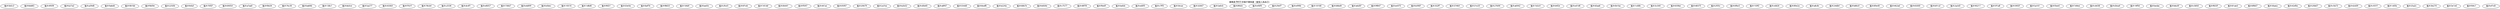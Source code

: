 digraph G {
graph [fontname="Tahoma"];
labelloc="t";
label="業務員 f8833 的客戶關係圖（被保人為自己）";
node [height=0.1,fontname="Tahoma"];
"客戶5b5c3" "客戶5b5c3" [len=0.1];
"客戶8dd65" "客戶8dd65" [len=0.1];
"客戶495f4" "客戶495f4" [len=0.1];
"客戶b27a2" "客戶b27a2" [len=0.1];
"客戶a39d6" "客戶a39d6" [len=0.1];
"客戶9abdd" "客戶9abdd" [len=0.1];
"客戶981bb" "客戶981bb" [len=0.1];
"客戶fb09e" "客戶fb09e" [len=0.1];
"客戶2250b" "客戶2250b" [len=0.1];
"客戶fefa3" "客戶fefa3" [len=0.1];
"客戶70f2f" "客戶70f2f" [len=0.1];
"客戶69054" "客戶69054" [len=0.1];
"客戶a7aa0" "客戶a7aa0" [len=0.1];
"客戶f0b34" "客戶f0b34" [len=0.1];
"客戶76c30" "客戶76c30" [len=0.1];
"客戶ba84b" "客戶ba84b" [len=0.1];
"客戶138c1" "客戶138c1" [len=0.1];
"客戶bb3ce" "客戶bb3ce" [len=0.1];
"客戶5a277" "客戶5a277" [len=0.1];
"客戶43364" "客戶43364" [len=0.1];
"客戶f7b1f" "客戶f7b1f" [len=0.1];
"客戶78cb4" "客戶78cb4" [len=0.1];
"客戶c2536" "客戶c2536" [len=0.1];
"客戶dc4f1" "客戶dc4f1" [len=0.1];
"客戶e8057" "客戶e8057" [len=0.1];
"客戶736b7" "客戶736b7" [len=0.1];
"客戶eb899" "客戶eb899" [len=0.1];
"客戶b3bec" "客戶b3bec" [len=0.1];
"客戶10516" "客戶10516" [len=0.1];
"客戶1d8d0" "客戶1d8d0" [len=0.1];
"客戶f6f21" "客戶f6f21" [len=0.1];
"客戶03e9a" "客戶03e9a" [len=0.1];
"客戶8af7b" "客戶8af7b" [len=0.1];
"客戶f8833" "客戶f8833" [len=0.1];
"客戶1bfa9" "客戶1bfa9" [len=0.1];
"客戶ba43c" "客戶ba43c" [len=0.1];
"客戶2fce5" "客戶2fce5" [len=0.1];
"客戶6f1eb" "客戶6f1eb" [len=0.1];
"客戶7d1dd" "客戶7d1dd" [len=0.1];
"客戶06441" "客戶06441" [len=0.1];
"客戶ff397" "客戶ff397" [len=0.1];
"客戶441ac" "客戶441ac" [len=0.1];
"客戶05f47" "客戶05f47" [len=0.1];
"客戶20679" "客戶20679" [len=0.1];
"客戶2a7ea" "客戶2a7ea" [len=0.1];
"客戶b2b32" "客戶b2b32" [len=0.1];
"客戶d3b40" "客戶d3b40" [len=0.1];
"客戶a8f47" "客戶a8f47" [len=0.1];
"客戶554d0" "客戶554d0" [len=0.1];
"客戶8eaf8" "客戶8eaf8" [len=0.1];
"客戶b224a" "客戶b224a" [len=0.1];
"客戶68b7e" "客戶68b7e" [len=0.1];
"客戶b004e" "客戶b004e" [len=0.1];
"客戶c7577" "客戶c7577" [len=0.1];
"客戶48f78" "客戶48f78" [len=0.1];
"客戶f6e6f" "客戶f6e6f" [len=0.1];
"客戶6a0dc" "客戶6a0dc" [len=0.1];
"客戶ed0f3" "客戶ed0f3" [len=0.1];
"客戶c7ff3" "客戶c7ff3" [len=0.1];
"客戶56cac" "客戶56cac" [len=0.1];
"客戶32667" "客戶32667" [len=0.1];
"客戶5a0cb" "客戶5a0cb" [len=0.1];
"客戶8fdcb" "客戶8fdcb" [len=0.1];
"客戶e96f5" "客戶e96f5" [len=0.1];
"客戶29ef7" "客戶29ef7" [len=0.1];
"客戶e9f4b" "客戶e9f4b" [len=0.1];
"客戶10168" "客戶10168" [len=0.1];
"客戶68bd4" "客戶68bd4" [len=0.1];
"客戶a6d5f" "客戶a6d5f" [len=0.1];
"客戶9f847" "客戶9f847" [len=0.1];
"客戶ee975" "客戶ee975" [len=0.1];
"客戶b396f" "客戶b396f" [len=0.1];
"客戶332ff" "客戶332ff" [len=0.1];
"客戶37464" "客戶37464" [len=0.1];
"客戶31e33" "客戶31e33" [len=0.1];
"客戶27b94" "客戶27b94" [len=0.1];
"客戶a6942" "客戶a6942" [len=0.1];
"客戶1b3c4" "客戶1b3c4" [len=0.1];
"客戶64f2e" "客戶64f2e" [len=0.1];
"客戶ed1d6" "客戶ed1d6" [len=0.1];
"客戶60aa6" "客戶60aa6" [len=0.1];
"客戶0b1ba" "客戶0b1ba" [len=0.1];
"客戶1c68b" "客戶1c68b" [len=0.1];
"客戶3c344" "客戶3c344" [len=0.1];
"客戶659be" "客戶659be" [len=0.1];
"客戶48375" "客戶48375" [len=0.1];
"客戶2f35c" "客戶2f35c" [len=0.1];
"客戶6f6e3" "客戶6f6e3" [len=0.1];
"客戶159f2" "客戶159f2" [len=0.1];
"客戶c6826" "客戶c6826" [len=0.1];
"客戶89e2a" "客戶89e2a" [len=0.1];
"客戶a8c8c" "客戶a8c8c" [len=0.1];
"客戶24db4" "客戶24db4" [len=0.1];
"客戶b86c0" "客戶b86c0" [len=0.1];
"客戶89e40" "客戶89e40" [len=0.1];
"客戶462ad" "客戶462ad" [len=0.1];
"客戶65000" "客戶65000" [len=0.1];
"客戶b91cd" "客戶b91cd" [len=0.1];
"客戶2a2d3" "客戶2a2d3" [len=0.1];
"客戶90211" "客戶90211" [len=0.1];
"客戶5f1a8" "客戶5f1a8" [len=0.1];
"客戶5905f" "客戶5905f" [len=0.1];
"客戶5a161" "客戶5a161" [len=0.1];
"客戶f3ee0" "客戶f3ee0" [len=0.1];
"客戶7d4ee" "客戶7d4ee" [len=0.1];
"客戶cb038" "客戶cb038" [len=0.1];
"客戶d3ea4" "客戶d3ea4" [len=0.1];
"客戶18f56" "客戶18f56" [len=0.1];
"客戶bedac" "客戶bedac" [len=0.1];
"客戶bbc6f" "客戶bbc6f" [len=0.1];
"客戶c5850" "客戶c5850" [len=0.1];
"客戶f833f" "客戶f833f" [len=0.1];
"客戶81aed" "客戶81aed" [len=0.1];
"客戶8fb07" "客戶8fb07" [len=0.1];
"客戶36aea" "客戶36aea" [len=0.1];
"客戶42d9a" "客戶42d9a" [len=0.1];
"客戶20b07" "客戶20b07" [len=0.1];
"客戶c5b73" "客戶c5b73" [len=0.1];
"客戶42d39" "客戶42d39" [len=0.1];
"客戶c931f" "客戶c931f" [len=0.1];
"客戶1d5fa" "客戶1d5fa" [len=0.1];
"客戶25a2c" "客戶25a2c" [len=0.1];
"客戶3b274" "客戶3b274" [len=0.1];
"客戶3e1e6" "客戶3e1e6" [len=0.1];
"客戶f44c1" "客戶f44c1" [len=0.1];
"客戶ef1d3" "客戶ef1d3" [len=0.1];
}